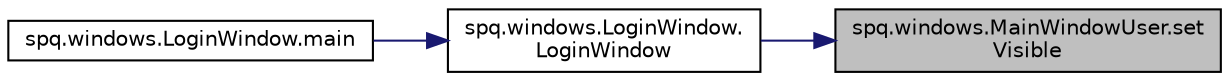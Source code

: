 digraph "spq.windows.MainWindowUser.setVisible"
{
 // LATEX_PDF_SIZE
  edge [fontname="Helvetica",fontsize="10",labelfontname="Helvetica",labelfontsize="10"];
  node [fontname="Helvetica",fontsize="10",shape=record];
  rankdir="RL";
  Node1 [label="spq.windows.MainWindowUser.set\lVisible",height=0.2,width=0.4,color="black", fillcolor="grey75", style="filled", fontcolor="black",tooltip=" "];
  Node1 -> Node2 [dir="back",color="midnightblue",fontsize="10",style="solid",fontname="Helvetica"];
  Node2 [label="spq.windows.LoginWindow.\lLoginWindow",height=0.2,width=0.4,color="black", fillcolor="white", style="filled",URL="$classspq_1_1windows_1_1_login_window.html#ac21f858274217aed75608436780bc9a6",tooltip=" "];
  Node2 -> Node3 [dir="back",color="midnightblue",fontsize="10",style="solid",fontname="Helvetica"];
  Node3 [label="spq.windows.LoginWindow.main",height=0.2,width=0.4,color="black", fillcolor="white", style="filled",URL="$classspq_1_1windows_1_1_login_window.html#a21d5dc595b96d865c7efd9429c3077ea",tooltip=" "];
}
